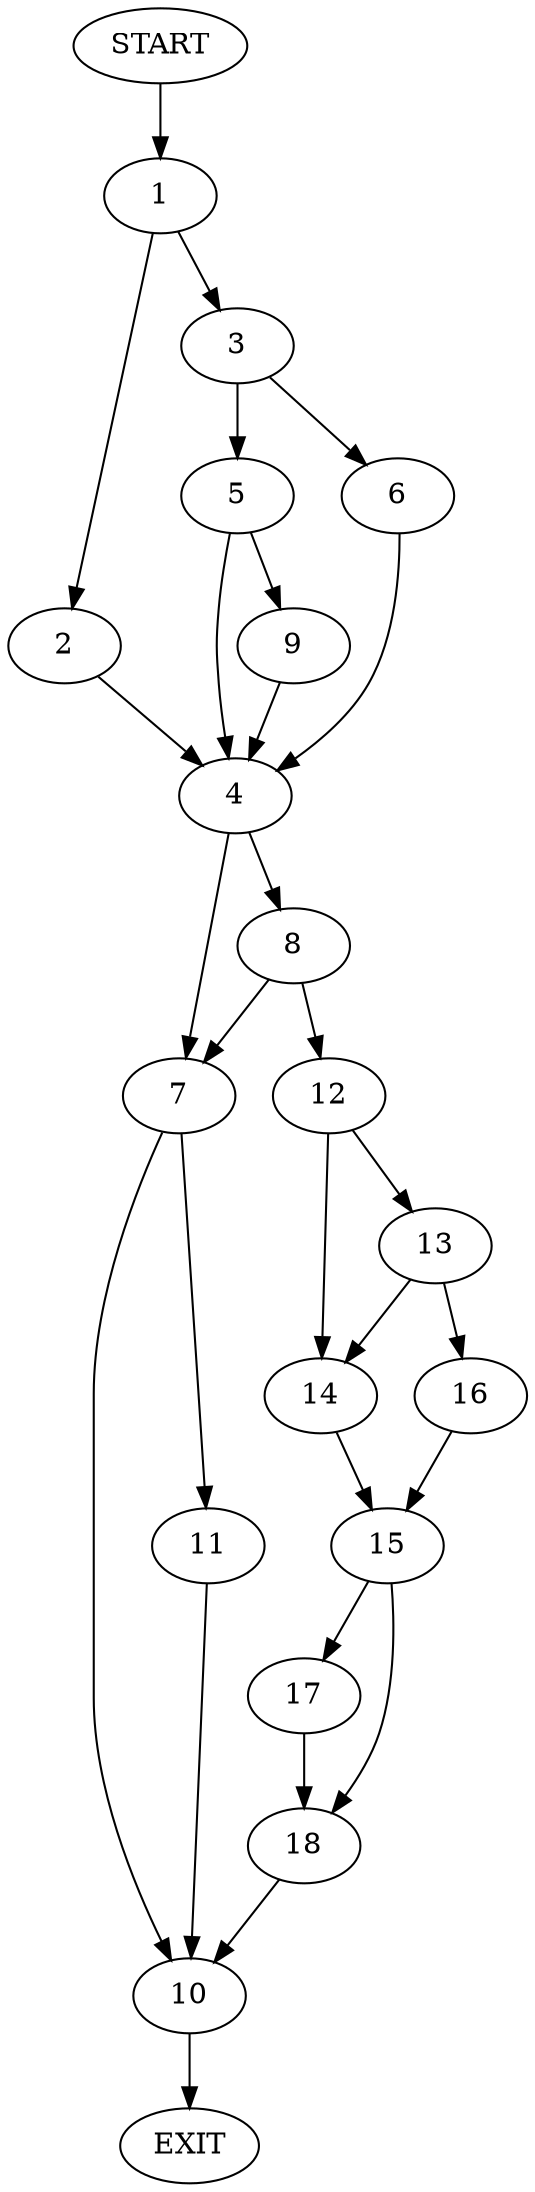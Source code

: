 digraph {
0 [label="START"]
19 [label="EXIT"]
0 -> 1
1 -> 2
1 -> 3
2 -> 4
3 -> 5
3 -> 6
4 -> 7
4 -> 8
6 -> 4
5 -> 9
5 -> 4
9 -> 4
7 -> 10
7 -> 11
8 -> 12
8 -> 7
12 -> 13
12 -> 14
14 -> 15
13 -> 16
13 -> 14
16 -> 15
15 -> 17
15 -> 18
17 -> 18
18 -> 10
10 -> 19
11 -> 10
}
